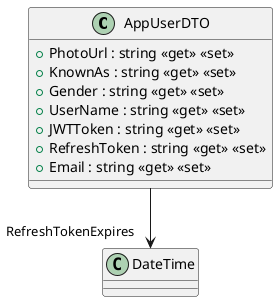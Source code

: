 @startuml
class AppUserDTO {
    + PhotoUrl : string <<get>> <<set>>
    + KnownAs : string <<get>> <<set>>
    + Gender : string <<get>> <<set>>
    + UserName : string <<get>> <<set>>
    + JWTToken : string <<get>> <<set>>
    + RefreshToken : string <<get>> <<set>>
    + Email : string <<get>> <<set>>
}
AppUserDTO --> "RefreshTokenExpires" DateTime
@enduml
